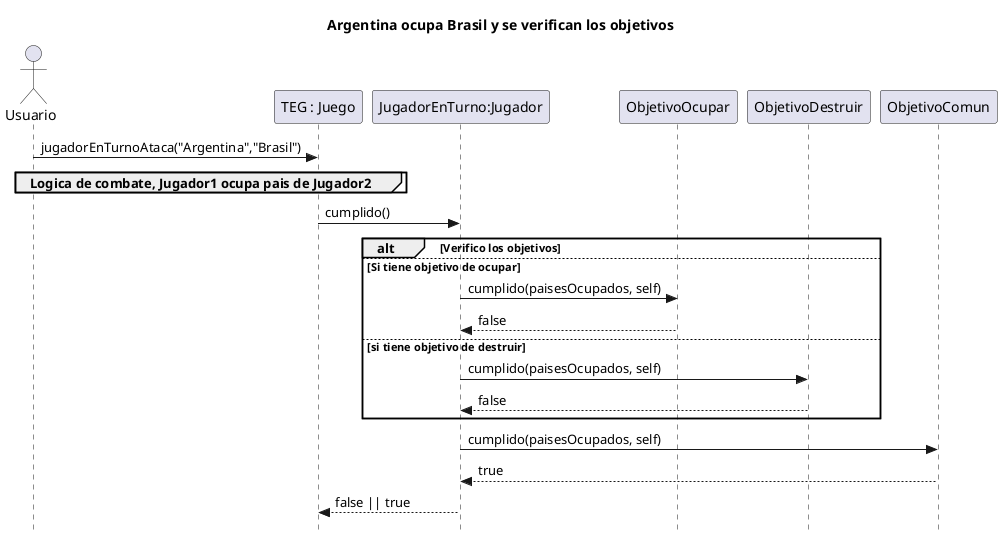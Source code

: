 @startuml SecuenciaObjetivos
title Argentina ocupa Brasil y se verifican los objetivos
skinparam style strictuml
actor Usuario
participant "TEG : Juego"  as Juego
participant "JugadorEnTurno:Jugador" as jugador1
participant ObjetivoOcupar
participant ObjetivoDestruir
participant ObjetivoComun

Usuario -> Juego: jugadorEnTurnoAtaca("Argentina","Brasil")


group Logica de combate, Jugador1 ocupa pais de Jugador2
end


Juego -> jugador1: cumplido()

alt Verifico los objetivos
else Si tiene objetivo de ocupar
	jugador1 -> ObjetivoOcupar: cumplido(paisesOcupados, self)
	ObjetivoOcupar --> jugador1: false

else si tiene objetivo de destruir
	jugador1 -> ObjetivoDestruir: cumplido(paisesOcupados, self)
    ObjetivoDestruir --> jugador1: false
end

jugador1 -> ObjetivoComun: cumplido(paisesOcupados, self)
jugador1 <-- ObjetivoComun: true

Juego <-- jugador1: false || true



@enduml